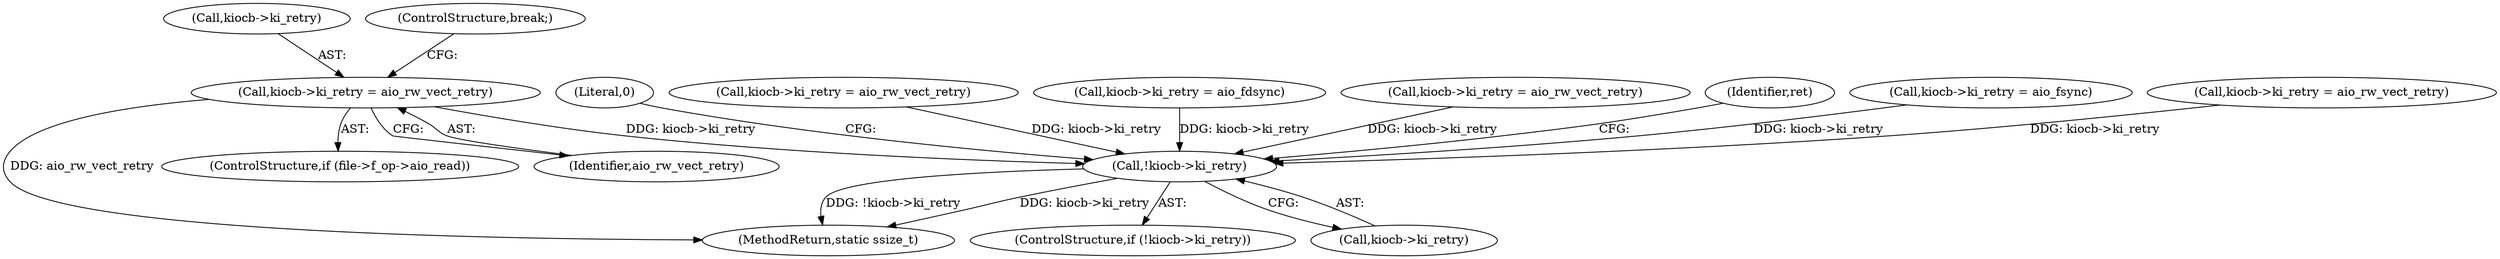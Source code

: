 digraph "0_linux_a70b52ec1aaeaf60f4739edb1b422827cb6f3893@pointer" {
"1000285" [label="(Call,kiocb->ki_retry = aio_rw_vect_retry)"];
"1000381" [label="(Call,!kiocb->ki_retry)"];
"1000286" [label="(Call,kiocb->ki_retry)"];
"1000279" [label="(ControlStructure,if (file->f_op->aio_read))"];
"1000380" [label="(ControlStructure,if (!kiocb->ki_retry))"];
"1000285" [label="(Call,kiocb->ki_retry = aio_rw_vect_retry)"];
"1000237" [label="(Call,kiocb->ki_retry = aio_rw_vect_retry)"];
"1000386" [label="(Identifier,ret)"];
"1000367" [label="(Call,kiocb->ki_retry = aio_fsync)"];
"1000389" [label="(MethodReturn,static ssize_t)"];
"1000175" [label="(Call,kiocb->ki_retry = aio_rw_vect_retry)"];
"1000382" [label="(Call,kiocb->ki_retry)"];
"1000388" [label="(Literal,0)"];
"1000333" [label="(Call,kiocb->ki_retry = aio_rw_vect_retry)"];
"1000290" [label="(ControlStructure,break;)"];
"1000350" [label="(Call,kiocb->ki_retry = aio_fdsync)"];
"1000289" [label="(Identifier,aio_rw_vect_retry)"];
"1000381" [label="(Call,!kiocb->ki_retry)"];
"1000285" -> "1000279"  [label="AST: "];
"1000285" -> "1000289"  [label="CFG: "];
"1000286" -> "1000285"  [label="AST: "];
"1000289" -> "1000285"  [label="AST: "];
"1000290" -> "1000285"  [label="CFG: "];
"1000285" -> "1000389"  [label="DDG: aio_rw_vect_retry"];
"1000285" -> "1000381"  [label="DDG: kiocb->ki_retry"];
"1000381" -> "1000380"  [label="AST: "];
"1000381" -> "1000382"  [label="CFG: "];
"1000382" -> "1000381"  [label="AST: "];
"1000386" -> "1000381"  [label="CFG: "];
"1000388" -> "1000381"  [label="CFG: "];
"1000381" -> "1000389"  [label="DDG: kiocb->ki_retry"];
"1000381" -> "1000389"  [label="DDG: !kiocb->ki_retry"];
"1000350" -> "1000381"  [label="DDG: kiocb->ki_retry"];
"1000237" -> "1000381"  [label="DDG: kiocb->ki_retry"];
"1000367" -> "1000381"  [label="DDG: kiocb->ki_retry"];
"1000175" -> "1000381"  [label="DDG: kiocb->ki_retry"];
"1000333" -> "1000381"  [label="DDG: kiocb->ki_retry"];
}

